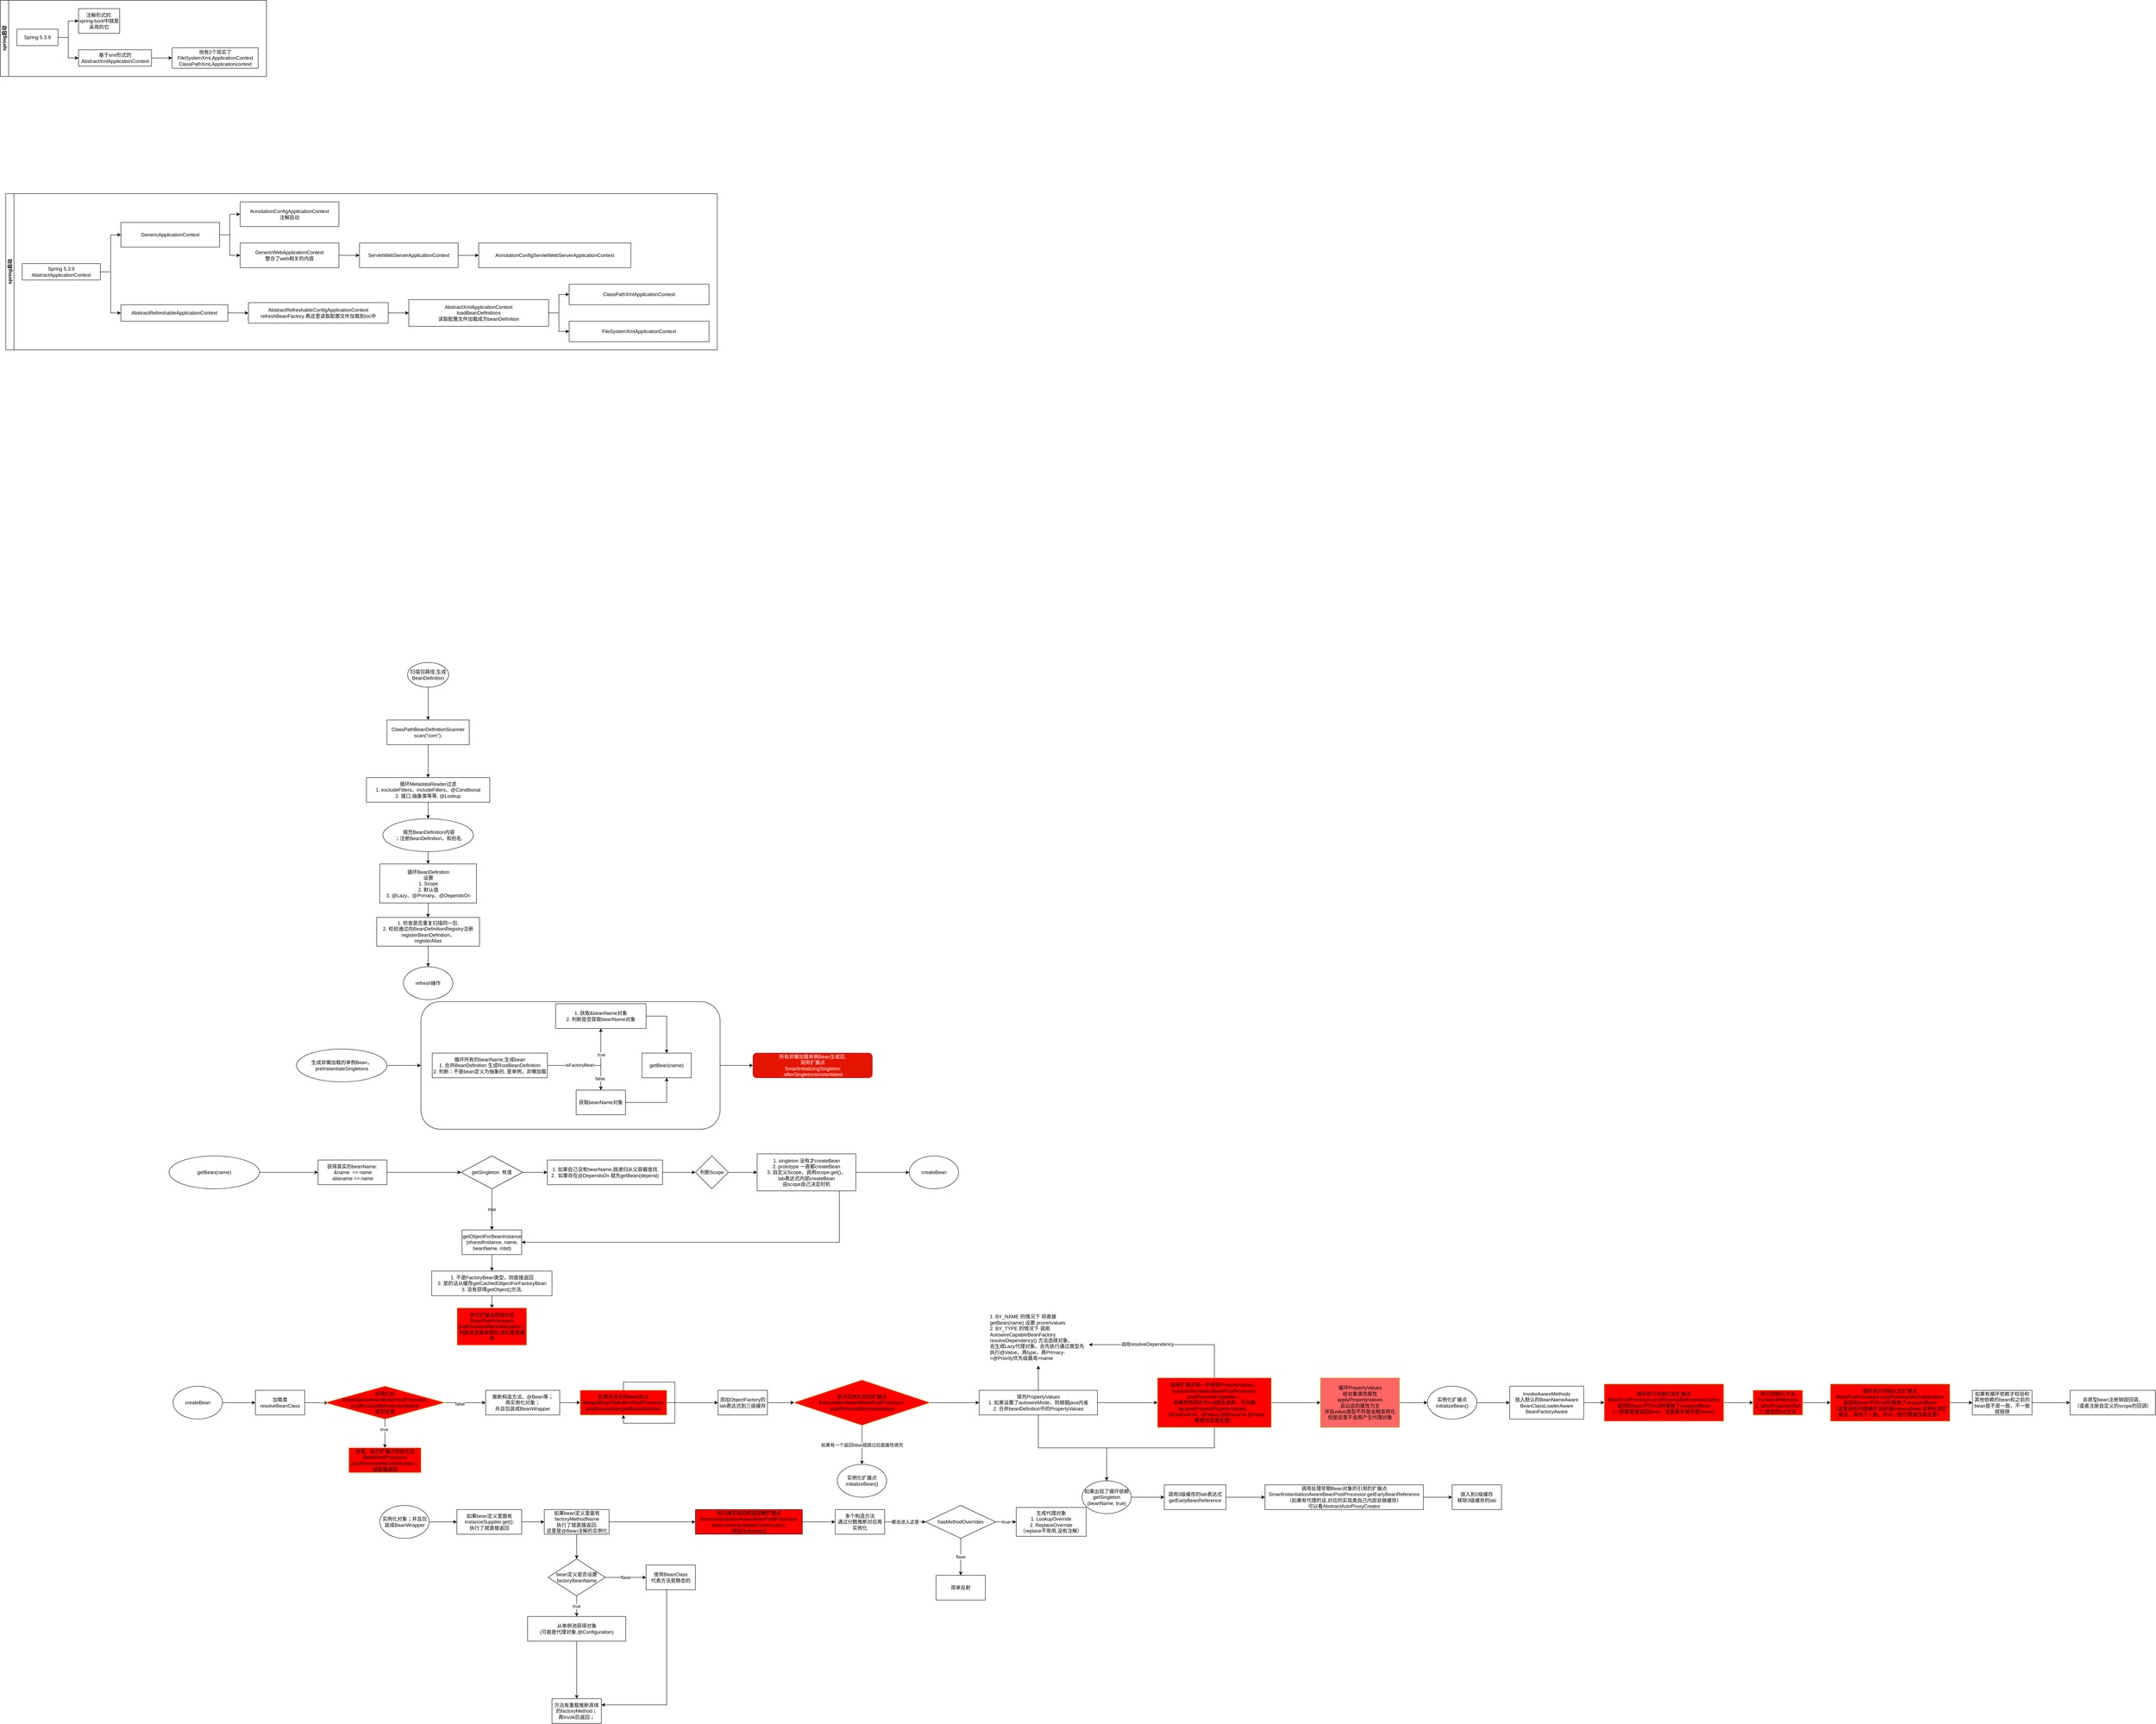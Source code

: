 <mxfile version="14.5.1" type="device"><diagram id="0xbjYvhdEyLdEFsGXciS" name="第 1 页"><mxGraphModel dx="2290" dy="3184" grid="1" gridSize="10" guides="1" tooltips="1" connect="1" arrows="1" fold="1" page="1" pageScale="1" pageWidth="827" pageHeight="1169" math="0" shadow="0"><root><mxCell id="0"/><mxCell id="1" parent="0"/><mxCell id="HdY1lx8Hzl7IB2uUcweO-9" style="edgeStyle=orthogonalEdgeStyle;rounded=0;orthogonalLoop=1;jettySize=auto;html=1;" parent="1" source="HdY1lx8Hzl7IB2uUcweO-2" target="HdY1lx8Hzl7IB2uUcweO-10" edge="1"><mxGeometry relative="1" as="geometry"><mxPoint x="1200" y="1010" as="targetPoint"/></mxGeometry></mxCell><mxCell id="HdY1lx8Hzl7IB2uUcweO-2" value="&lt;div&gt;&lt;br&gt;&lt;/div&gt;" style="rounded=1;whiteSpace=wrap;html=1;align=left;" parent="1" vertex="1"><mxGeometry x="362.5" y="855" width="727.5" height="310" as="geometry"/></mxCell><mxCell id="geaZlthIsFPK64NaStVr-3" value="" style="edgeStyle=orthogonalEdgeStyle;rounded=0;orthogonalLoop=1;jettySize=auto;html=1;" parent="1" source="geaZlthIsFPK64NaStVr-1" target="geaZlthIsFPK64NaStVr-2" edge="1"><mxGeometry relative="1" as="geometry"/></mxCell><mxCell id="geaZlthIsFPK64NaStVr-1" value="扫描包路径,生成BeanDefinition" style="ellipse;whiteSpace=wrap;html=1;" parent="1" vertex="1"><mxGeometry x="330" y="30" width="100" height="60" as="geometry"/></mxCell><mxCell id="geaZlthIsFPK64NaStVr-5" value="" style="edgeStyle=orthogonalEdgeStyle;rounded=0;orthogonalLoop=1;jettySize=auto;html=1;" parent="1" source="geaZlthIsFPK64NaStVr-2" target="geaZlthIsFPK64NaStVr-4" edge="1"><mxGeometry relative="1" as="geometry"/></mxCell><mxCell id="geaZlthIsFPK64NaStVr-2" value="ClassPathBeanDefinitionScanner&lt;br&gt;scan(&quot;com&quot;);&lt;br&gt;" style="whiteSpace=wrap;html=1;" parent="1" vertex="1"><mxGeometry x="280" y="170" width="200" height="60" as="geometry"/></mxCell><mxCell id="geaZlthIsFPK64NaStVr-9" value="" style="edgeStyle=orthogonalEdgeStyle;rounded=0;orthogonalLoop=1;jettySize=auto;html=1;" parent="1" source="geaZlthIsFPK64NaStVr-4" target="geaZlthIsFPK64NaStVr-8" edge="1"><mxGeometry relative="1" as="geometry"/></mxCell><mxCell id="geaZlthIsFPK64NaStVr-4" value="循环MetadataReader过滤&lt;br&gt;1. excludeFilters、includeFilters、@Conditional&lt;br&gt;2.&amp;nbsp;接口,抽象类等等, @Lookup" style="whiteSpace=wrap;html=1;" parent="1" vertex="1"><mxGeometry x="230" y="310" width="300" height="60" as="geometry"/></mxCell><mxCell id="geaZlthIsFPK64NaStVr-11" value="" style="edgeStyle=orthogonalEdgeStyle;rounded=0;orthogonalLoop=1;jettySize=auto;html=1;" parent="1" source="geaZlthIsFPK64NaStVr-8" target="geaZlthIsFPK64NaStVr-10" edge="1"><mxGeometry relative="1" as="geometry"/></mxCell><mxCell id="geaZlthIsFPK64NaStVr-8" value="&amp;nbsp;填充BeanDefinition内容&lt;br&gt;；注册BeanDefinition，和别名" style="ellipse;whiteSpace=wrap;html=1;" parent="1" vertex="1"><mxGeometry x="270" y="410" width="220" height="80" as="geometry"/></mxCell><mxCell id="geaZlthIsFPK64NaStVr-13" value="" style="edgeStyle=orthogonalEdgeStyle;rounded=0;orthogonalLoop=1;jettySize=auto;html=1;" parent="1" source="geaZlthIsFPK64NaStVr-10" target="geaZlthIsFPK64NaStVr-12" edge="1"><mxGeometry relative="1" as="geometry"/></mxCell><mxCell id="geaZlthIsFPK64NaStVr-10" value="循环BeanDefinition&lt;br&gt;设置&lt;br&gt;1. Scope&lt;br&gt;2. 默认值&lt;br&gt;3. @Lazy、@Primary、@DependsOn" style="whiteSpace=wrap;html=1;" parent="1" vertex="1"><mxGeometry x="262.5" y="520" width="235" height="95" as="geometry"/></mxCell><mxCell id="geaZlthIsFPK64NaStVr-17" value="" style="edgeStyle=orthogonalEdgeStyle;rounded=0;orthogonalLoop=1;jettySize=auto;html=1;" parent="1" source="geaZlthIsFPK64NaStVr-12" target="geaZlthIsFPK64NaStVr-16" edge="1"><mxGeometry relative="1" as="geometry"/></mxCell><mxCell id="geaZlthIsFPK64NaStVr-12" value="1. 检查是否重复扫描同一包.&lt;br&gt;2. 校验通过向BeanDefinitionRegistry注册&lt;br&gt;registerBeanDefinition、&lt;br&gt;registerAlias" style="whiteSpace=wrap;html=1;" parent="1" vertex="1"><mxGeometry x="255" y="650" width="250" height="70" as="geometry"/></mxCell><mxCell id="geaZlthIsFPK64NaStVr-16" value="refresh操作" style="ellipse;whiteSpace=wrap;html=1;" parent="1" vertex="1"><mxGeometry x="320" y="770" width="120" height="80" as="geometry"/></mxCell><mxCell id="HdY1lx8Hzl7IB2uUcweO-3" style="edgeStyle=orthogonalEdgeStyle;rounded=0;orthogonalLoop=1;jettySize=auto;html=1;" parent="1" source="geaZlthIsFPK64NaStVr-19" target="HdY1lx8Hzl7IB2uUcweO-2" edge="1"><mxGeometry relative="1" as="geometry"/></mxCell><mxCell id="geaZlthIsFPK64NaStVr-19" value="生成非懒加载的单例Bean，preInstantiateSingletons" style="ellipse;whiteSpace=wrap;html=1;" parent="1" vertex="1"><mxGeometry x="60" y="970" width="220" height="80" as="geometry"/></mxCell><mxCell id="geaZlthIsFPK64NaStVr-26" value="" style="edgeStyle=orthogonalEdgeStyle;rounded=0;orthogonalLoop=1;jettySize=auto;html=1;" parent="1" source="geaZlthIsFPK64NaStVr-22" target="geaZlthIsFPK64NaStVr-25" edge="1"><mxGeometry relative="1" as="geometry"/></mxCell><mxCell id="geaZlthIsFPK64NaStVr-30" value="true" style="edgeLabel;html=1;align=center;verticalAlign=middle;resizable=0;points=[];" parent="geaZlthIsFPK64NaStVr-26" vertex="1" connectable="0"><mxGeometry x="0.416" y="-1" relative="1" as="geometry"><mxPoint as="offset"/></mxGeometry></mxCell><mxCell id="geaZlthIsFPK64NaStVr-27" value="f" style="edgeStyle=orthogonalEdgeStyle;rounded=0;orthogonalLoop=1;jettySize=auto;html=1;" parent="1" source="geaZlthIsFPK64NaStVr-22" target="geaZlthIsFPK64NaStVr-28" edge="1"><mxGeometry relative="1" as="geometry"><mxPoint x="790" y="1070" as="targetPoint"/></mxGeometry></mxCell><mxCell id="geaZlthIsFPK64NaStVr-29" value="isFactoryBean" style="edgeLabel;html=1;align=center;verticalAlign=middle;resizable=0;points=[];" parent="geaZlthIsFPK64NaStVr-27" vertex="1" connectable="0"><mxGeometry x="-0.173" y="1" relative="1" as="geometry"><mxPoint as="offset"/></mxGeometry></mxCell><mxCell id="geaZlthIsFPK64NaStVr-33" value="false" style="edgeLabel;html=1;align=center;verticalAlign=middle;resizable=0;points=[];" parent="geaZlthIsFPK64NaStVr-27" vertex="1" connectable="0"><mxGeometry x="0.707" y="-2" relative="1" as="geometry"><mxPoint as="offset"/></mxGeometry></mxCell><mxCell id="geaZlthIsFPK64NaStVr-22" value="循环所有的beanName,生成bean&lt;br&gt;1.&amp;nbsp;合并BeanDefinition 生成RootBeanDefinition&lt;br&gt;2.&amp;nbsp;判断：不是bean定义为抽象的, 是单例，非懒加载" style="whiteSpace=wrap;html=1;" parent="1" vertex="1"><mxGeometry x="390" y="980" width="280" height="60" as="geometry"/></mxCell><mxCell id="geaZlthIsFPK64NaStVr-34" style="edgeStyle=orthogonalEdgeStyle;rounded=0;orthogonalLoop=1;jettySize=auto;html=1;" parent="1" source="geaZlthIsFPK64NaStVr-25" target="geaZlthIsFPK64NaStVr-37" edge="1"><mxGeometry relative="1" as="geometry"><mxPoint x="960" y="980" as="targetPoint"/><Array as="points"><mxPoint x="960" y="890"/></Array></mxGeometry></mxCell><mxCell id="geaZlthIsFPK64NaStVr-25" value="1. 获取&amp;amp;beanName对象&lt;br&gt;2. 判断是否获取beanName对象" style="whiteSpace=wrap;html=1;" parent="1" vertex="1"><mxGeometry x="690" y="860" width="220" height="60" as="geometry"/></mxCell><mxCell id="geaZlthIsFPK64NaStVr-36" style="edgeStyle=orthogonalEdgeStyle;rounded=0;orthogonalLoop=1;jettySize=auto;html=1;entryX=0.5;entryY=1;entryDx=0;entryDy=0;" parent="1" source="geaZlthIsFPK64NaStVr-28" target="geaZlthIsFPK64NaStVr-37" edge="1"><mxGeometry relative="1" as="geometry"><mxPoint x="960" y="1050" as="targetPoint"/></mxGeometry></mxCell><mxCell id="geaZlthIsFPK64NaStVr-28" value="获取beanName对象" style="whiteSpace=wrap;html=1;" parent="1" vertex="1"><mxGeometry x="740" y="1070" width="120" height="60" as="geometry"/></mxCell><mxCell id="geaZlthIsFPK64NaStVr-37" value="getBean(name)" style="whiteSpace=wrap;html=1;" parent="1" vertex="1"><mxGeometry x="900" y="980" width="120" height="60" as="geometry"/></mxCell><mxCell id="geaZlthIsFPK64NaStVr-68" value="" style="edgeStyle=orthogonalEdgeStyle;rounded=0;orthogonalLoop=1;jettySize=auto;html=1;" parent="1" source="geaZlthIsFPK64NaStVr-39" target="geaZlthIsFPK64NaStVr-67" edge="1"><mxGeometry relative="1" as="geometry"/></mxCell><mxCell id="geaZlthIsFPK64NaStVr-39" value="getBean(name)" style="ellipse;whiteSpace=wrap;html=1;" parent="1" vertex="1"><mxGeometry x="-250" y="1230" width="220" height="80" as="geometry"/></mxCell><mxCell id="geaZlthIsFPK64NaStVr-52" value="" style="edgeStyle=orthogonalEdgeStyle;rounded=0;orthogonalLoop=1;jettySize=auto;html=1;" parent="1" source="geaZlthIsFPK64NaStVr-42" target="geaZlthIsFPK64NaStVr-51" edge="1"><mxGeometry relative="1" as="geometry"/></mxCell><mxCell id="geaZlthIsFPK64NaStVr-42" value="1. 如果自己没有beanName,就递归从父容器查找&lt;br&gt;2.&amp;nbsp; 如果存在@DependsOn 就先getBean(depend)" style="whiteSpace=wrap;html=1;" parent="1" vertex="1"><mxGeometry x="670" y="1240" width="280" height="60" as="geometry"/></mxCell><mxCell id="geaZlthIsFPK64NaStVr-46" value="true" style="edgeStyle=orthogonalEdgeStyle;rounded=0;orthogonalLoop=1;jettySize=auto;html=1;" parent="1" source="geaZlthIsFPK64NaStVr-43" target="geaZlthIsFPK64NaStVr-45" edge="1"><mxGeometry relative="1" as="geometry"/></mxCell><mxCell id="geaZlthIsFPK64NaStVr-47" value="" style="edgeStyle=orthogonalEdgeStyle;rounded=0;orthogonalLoop=1;jettySize=auto;html=1;" parent="1" source="geaZlthIsFPK64NaStVr-43" target="geaZlthIsFPK64NaStVr-42" edge="1"><mxGeometry relative="1" as="geometry"/></mxCell><mxCell id="geaZlthIsFPK64NaStVr-48" value="" style="edgeStyle=orthogonalEdgeStyle;rounded=0;orthogonalLoop=1;jettySize=auto;html=1;" parent="1" source="geaZlthIsFPK64NaStVr-43" target="geaZlthIsFPK64NaStVr-45" edge="1"><mxGeometry relative="1" as="geometry"/></mxCell><mxCell id="geaZlthIsFPK64NaStVr-43" value="&lt;span&gt;getSingleton&amp;nbsp; 有值&lt;/span&gt;" style="rhombus;whiteSpace=wrap;html=1;" parent="1" vertex="1"><mxGeometry x="460" y="1230" width="150" height="80" as="geometry"/></mxCell><mxCell id="geaZlthIsFPK64NaStVr-66" value="" style="edgeStyle=orthogonalEdgeStyle;rounded=0;orthogonalLoop=1;jettySize=auto;html=1;" parent="1" source="geaZlthIsFPK64NaStVr-45" target="geaZlthIsFPK64NaStVr-65" edge="1"><mxGeometry relative="1" as="geometry"/></mxCell><mxCell id="geaZlthIsFPK64NaStVr-45" value="getObjectForBeanInstance&lt;br&gt;(sharedInstance, name, beanName, mbd)" style="whiteSpace=wrap;html=1;" parent="1" vertex="1"><mxGeometry x="462.5" y="1410" width="145" height="60" as="geometry"/></mxCell><mxCell id="geaZlthIsFPK64NaStVr-60" value="" style="edgeStyle=orthogonalEdgeStyle;rounded=0;orthogonalLoop=1;jettySize=auto;html=1;" parent="1" source="geaZlthIsFPK64NaStVr-51" target="geaZlthIsFPK64NaStVr-59" edge="1"><mxGeometry relative="1" as="geometry"/></mxCell><mxCell id="geaZlthIsFPK64NaStVr-51" value="判断Scope&lt;br&gt;" style="rhombus;whiteSpace=wrap;html=1;" parent="1" vertex="1"><mxGeometry x="1030" y="1230" width="80" height="80" as="geometry"/></mxCell><mxCell id="geaZlthIsFPK64NaStVr-64" style="edgeStyle=orthogonalEdgeStyle;rounded=0;orthogonalLoop=1;jettySize=auto;html=1;" parent="1" source="geaZlthIsFPK64NaStVr-59" target="geaZlthIsFPK64NaStVr-45" edge="1"><mxGeometry relative="1" as="geometry"><mxPoint x="1290" y="1510" as="targetPoint"/><Array as="points"><mxPoint x="1380" y="1440"/></Array></mxGeometry></mxCell><mxCell id="geaZlthIsFPK64NaStVr-74" value="" style="edgeStyle=orthogonalEdgeStyle;rounded=0;orthogonalLoop=1;jettySize=auto;html=1;" parent="1" source="geaZlthIsFPK64NaStVr-59" target="geaZlthIsFPK64NaStVr-73" edge="1"><mxGeometry relative="1" as="geometry"/></mxCell><mxCell id="geaZlthIsFPK64NaStVr-59" value="1.&amp;nbsp;singleton 没有才createBean&lt;br&gt;2.&amp;nbsp;prototype 一直都createBean&lt;br&gt;3. 自定义Scope，调用scope.get()，&lt;br&gt;lab表达式内部createBean&lt;br&gt;由scope自己决定时机" style="whiteSpace=wrap;html=1;" parent="1" vertex="1"><mxGeometry x="1180" y="1225" width="240" height="90" as="geometry"/></mxCell><mxCell id="geaZlthIsFPK64NaStVr-71" value="" style="edgeStyle=orthogonalEdgeStyle;rounded=0;orthogonalLoop=1;jettySize=auto;html=1;" parent="1" source="geaZlthIsFPK64NaStVr-65" target="geaZlthIsFPK64NaStVr-70" edge="1"><mxGeometry relative="1" as="geometry"/></mxCell><mxCell id="geaZlthIsFPK64NaStVr-65" value="1.&amp;nbsp;不是FactoryBean类型，则直接返回&lt;br&gt;2. 是的话从缓存getCachedObjectForFactoryBean&lt;br&gt;3. 没有获得getObject()方法." style="whiteSpace=wrap;html=1;" parent="1" vertex="1"><mxGeometry x="388.75" y="1510" width="292.5" height="60" as="geometry"/></mxCell><mxCell id="geaZlthIsFPK64NaStVr-69" style="edgeStyle=orthogonalEdgeStyle;rounded=0;orthogonalLoop=1;jettySize=auto;html=1;entryX=0;entryY=0.5;entryDx=0;entryDy=0;" parent="1" source="geaZlthIsFPK64NaStVr-67" target="geaZlthIsFPK64NaStVr-43" edge="1"><mxGeometry relative="1" as="geometry"/></mxCell><mxCell id="geaZlthIsFPK64NaStVr-67" value="&lt;font face=&quot;helvetica&quot;&gt;获得真实的beanName:&amp;nbsp;&lt;/font&gt;&lt;br&gt;&lt;font face=&quot;helvetica&quot;&gt;&amp;amp;name&amp;nbsp; =&amp;gt; name&lt;/font&gt;&lt;br&gt;&lt;font face=&quot;helvetica&quot;&gt;alianame =&amp;gt; name&lt;/font&gt;" style="whiteSpace=wrap;html=1;" parent="1" vertex="1"><mxGeometry x="112.5" y="1240" width="167.5" height="60" as="geometry"/></mxCell><mxCell id="geaZlthIsFPK64NaStVr-70" value="执行扩展点初始化后&lt;br&gt;BeanPostProcessor&lt;br&gt;postProcessAfterInitialization；&lt;br&gt;判断是否是单例的,进行是否缓存" style="whiteSpace=wrap;html=1;strokeColor=#d79b00;fillColor=#FF0000;" parent="1" vertex="1"><mxGeometry x="450.63" y="1600" width="168.75" height="90" as="geometry"/></mxCell><mxCell id="geaZlthIsFPK64NaStVr-73" value="createBean" style="ellipse;whiteSpace=wrap;html=1;" parent="1" vertex="1"><mxGeometry x="1550" y="1230" width="120" height="80" as="geometry"/></mxCell><mxCell id="geaZlthIsFPK64NaStVr-77" value="" style="edgeStyle=orthogonalEdgeStyle;rounded=0;orthogonalLoop=1;jettySize=auto;html=1;" parent="1" source="geaZlthIsFPK64NaStVr-75" target="geaZlthIsFPK64NaStVr-76" edge="1"><mxGeometry relative="1" as="geometry"/></mxCell><mxCell id="geaZlthIsFPK64NaStVr-75" value="createBean" style="ellipse;whiteSpace=wrap;html=1;" parent="1" vertex="1"><mxGeometry x="-240" y="1790" width="120" height="80" as="geometry"/></mxCell><mxCell id="mZginM07eTuJl6FQsQHG-3" value="" style="edgeStyle=orthogonalEdgeStyle;rounded=0;orthogonalLoop=1;jettySize=auto;html=1;entryX=0.023;entryY=0.506;entryDx=0;entryDy=0;entryPerimeter=0;" parent="1" source="geaZlthIsFPK64NaStVr-76" target="mZginM07eTuJl6FQsQHG-4" edge="1"><mxGeometry relative="1" as="geometry"><mxPoint x="160" y="1830" as="targetPoint"/></mxGeometry></mxCell><mxCell id="geaZlthIsFPK64NaStVr-76" value="加载类&lt;br&gt;resolveBeanClass" style="whiteSpace=wrap;html=1;" parent="1" vertex="1"><mxGeometry x="-40" y="1800" width="120" height="60" as="geometry"/></mxCell><mxCell id="mZginM07eTuJl6FQsQHG-6" value="" style="edgeStyle=orthogonalEdgeStyle;rounded=0;orthogonalLoop=1;jettySize=auto;html=1;" parent="1" source="mZginM07eTuJl6FQsQHG-4" target="mZginM07eTuJl6FQsQHG-5" edge="1"><mxGeometry relative="1" as="geometry"/></mxCell><mxCell id="mZginM07eTuJl6FQsQHG-7" value="true" style="edgeLabel;html=1;align=center;verticalAlign=middle;resizable=0;points=[];" parent="mZginM07eTuJl6FQsQHG-6" vertex="1" connectable="0"><mxGeometry x="-0.3" y="-2" relative="1" as="geometry"><mxPoint as="offset"/></mxGeometry></mxCell><mxCell id="mZginM07eTuJl6FQsQHG-9" value="" style="edgeStyle=orthogonalEdgeStyle;rounded=0;orthogonalLoop=1;jettySize=auto;html=1;" parent="1" source="mZginM07eTuJl6FQsQHG-4" target="mZginM07eTuJl6FQsQHG-8" edge="1"><mxGeometry relative="1" as="geometry"/></mxCell><mxCell id="mZginM07eTuJl6FQsQHG-10" value="false" style="edgeLabel;html=1;align=center;verticalAlign=middle;resizable=0;points=[];" parent="mZginM07eTuJl6FQsQHG-9" vertex="1" connectable="0"><mxGeometry x="-0.269" y="-3" relative="1" as="geometry"><mxPoint as="offset"/></mxGeometry></mxCell><mxCell id="mZginM07eTuJl6FQsQHG-4" value="&lt;span&gt;实例化前&lt;/span&gt;&lt;br&gt;&lt;span&gt;InstantiationAwareBeanPostProcessor.&lt;/span&gt;&lt;br&gt;&lt;span&gt;postProcessBeforeInstantiation&lt;br&gt;是否有值&lt;br&gt;&lt;/span&gt;" style="rhombus;whiteSpace=wrap;html=1;strokeColor=#d79b00;fillColor=#FF0000;" parent="1" vertex="1"><mxGeometry x="130" y="1790" width="290" height="80" as="geometry"/></mxCell><mxCell id="mZginM07eTuJl6FQsQHG-5" value="有值，&lt;span&gt;执行扩展点初始化后BeanPostProcessor&lt;/span&gt;&lt;div&gt;postProcessAfterInitialization；就直接返回&lt;/div&gt;" style="whiteSpace=wrap;html=1;strokeColor=#d79b00;fillColor=#FF0000;" parent="1" vertex="1"><mxGeometry x="187.5" y="1940" width="175" height="60" as="geometry"/></mxCell><mxCell id="mZginM07eTuJl6FQsQHG-12" value="" style="edgeStyle=orthogonalEdgeStyle;rounded=0;orthogonalLoop=1;jettySize=auto;html=1;" parent="1" source="mZginM07eTuJl6FQsQHG-8" target="mZginM07eTuJl6FQsQHG-11" edge="1"><mxGeometry relative="1" as="geometry"/></mxCell><mxCell id="mZginM07eTuJl6FQsQHG-8" value="推断构造方法、@Bean等；&lt;br&gt;再实例化对象；&lt;br&gt;并且包装成BeanWrapper" style="whiteSpace=wrap;html=1;" parent="1" vertex="1"><mxGeometry x="520" y="1800" width="180" height="60" as="geometry"/></mxCell><mxCell id="mZginM07eTuJl6FQsQHG-15" value="" style="edgeStyle=orthogonalEdgeStyle;rounded=0;orthogonalLoop=1;jettySize=auto;html=1;" parent="1" source="mZginM07eTuJl6FQsQHG-11" target="mZginM07eTuJl6FQsQHG-14" edge="1"><mxGeometry relative="1" as="geometry"/></mxCell><mxCell id="mZginM07eTuJl6FQsQHG-11" value="处理合并后的bean定义MergedBeanDefinitionPostProcessor.&lt;br&gt;postProcessMergedBeanDefinition" style="whiteSpace=wrap;html=1;strokeColor=#d79b00;fillColor=#FF0000;" parent="1" vertex="1"><mxGeometry x="750" y="1800" width="210" height="60" as="geometry"/></mxCell><mxCell id="mZginM07eTuJl6FQsQHG-37" value="" style="edgeStyle=orthogonalEdgeStyle;rounded=0;orthogonalLoop=1;jettySize=auto;html=1;" parent="1" source="mZginM07eTuJl6FQsQHG-14" target="mZginM07eTuJl6FQsQHG-36" edge="1"><mxGeometry relative="1" as="geometry"/></mxCell><mxCell id="mZginM07eTuJl6FQsQHG-14" value="添加ObjectFactory的lab表达式到三级缓存" style="whiteSpace=wrap;html=1;" parent="1" vertex="1"><mxGeometry x="1085" y="1800" width="120" height="60" as="geometry"/></mxCell><mxCell id="mZginM07eTuJl6FQsQHG-21" value="" style="edgeStyle=orthogonalEdgeStyle;rounded=0;orthogonalLoop=1;jettySize=auto;html=1;" parent="1" source="mZginM07eTuJl6FQsQHG-18" target="mZginM07eTuJl6FQsQHG-20" edge="1"><mxGeometry relative="1" as="geometry"/></mxCell><mxCell id="mZginM07eTuJl6FQsQHG-43" value="" style="edgeStyle=orthogonalEdgeStyle;rounded=0;orthogonalLoop=1;jettySize=auto;html=1;" parent="1" source="mZginM07eTuJl6FQsQHG-18" target="mZginM07eTuJl6FQsQHG-42" edge="1"><mxGeometry relative="1" as="geometry"/></mxCell><mxCell id="HdY1lx8Hzl7IB2uUcweO-24" value="" style="edgeStyle=orthogonalEdgeStyle;rounded=0;orthogonalLoop=1;jettySize=auto;html=1;" parent="1" source="mZginM07eTuJl6FQsQHG-18" target="HdY1lx8Hzl7IB2uUcweO-25" edge="1"><mxGeometry relative="1" as="geometry"><mxPoint x="1863.8" y="1720" as="targetPoint"/></mxGeometry></mxCell><mxCell id="mZginM07eTuJl6FQsQHG-18" value="填充PropertyValues &lt;br&gt;1. 如果设置了autowireMode，则根据java内省&lt;br&gt;2. 合并beanDefinition中的PropertyValues" style="whiteSpace=wrap;html=1;" parent="1" vertex="1"><mxGeometry x="1720" y="1800" width="287.5" height="60" as="geometry"/></mxCell><mxCell id="mZginM07eTuJl6FQsQHG-23" value="" style="edgeStyle=orthogonalEdgeStyle;rounded=0;orthogonalLoop=1;jettySize=auto;html=1;" parent="1" source="mZginM07eTuJl6FQsQHG-20" target="mZginM07eTuJl6FQsQHG-22" edge="1"><mxGeometry relative="1" as="geometry"/></mxCell><mxCell id="mZginM07eTuJl6FQsQHG-44" style="edgeStyle=orthogonalEdgeStyle;rounded=0;orthogonalLoop=1;jettySize=auto;html=1;" parent="1" source="mZginM07eTuJl6FQsQHG-20" target="mZginM07eTuJl6FQsQHG-42" edge="1"><mxGeometry relative="1" as="geometry"><Array as="points"><mxPoint x="2292" y="1940"/><mxPoint x="2030" y="1940"/></Array></mxGeometry></mxCell><mxCell id="HdY1lx8Hzl7IB2uUcweO-26" style="edgeStyle=orthogonalEdgeStyle;rounded=0;orthogonalLoop=1;jettySize=auto;html=1;entryX=1;entryY=0.608;entryDx=0;entryDy=0;entryPerimeter=0;" parent="1" source="mZginM07eTuJl6FQsQHG-20" target="HdY1lx8Hzl7IB2uUcweO-25" edge="1"><mxGeometry relative="1" as="geometry"><Array as="points"><mxPoint x="2292" y="1689"/></Array></mxGeometry></mxCell><mxCell id="HdY1lx8Hzl7IB2uUcweO-27" value="调用&lt;span style=&quot;font-size: 12px ; text-align: left&quot;&gt;resolveDependency&lt;/span&gt;" style="edgeLabel;html=1;align=center;verticalAlign=middle;resizable=0;points=[];" parent="HdY1lx8Hzl7IB2uUcweO-26" vertex="1" connectable="0"><mxGeometry x="0.263" y="-1" relative="1" as="geometry"><mxPoint as="offset"/></mxGeometry></mxCell><mxCell id="mZginM07eTuJl6FQsQHG-20" value="调用扩展点进一步修饰PropertyValues，&lt;br&gt;InstantiationAwareBeanPostProcessor.&lt;br&gt;postProcessProperties；&lt;br&gt;如果修饰完的为null就会调用，可忽略&lt;br&gt;bp.postProcessPropertyValues。&lt;br&gt;（@Autowired，@Value,@Resource @Inject&lt;br&gt;都是在这里处理）" style="whiteSpace=wrap;html=1;strokeColor=#d79b00;fillColor=#FF0000;" parent="1" vertex="1"><mxGeometry x="2153.75" y="1770" width="276.25" height="120" as="geometry"/></mxCell><mxCell id="mZginM07eTuJl6FQsQHG-25" value="" style="edgeStyle=orthogonalEdgeStyle;rounded=0;orthogonalLoop=1;jettySize=auto;html=1;" parent="1" source="mZginM07eTuJl6FQsQHG-22" target="mZginM07eTuJl6FQsQHG-26" edge="1"><mxGeometry relative="1" as="geometry"><mxPoint x="2827.82" y="1830" as="targetPoint"/></mxGeometry></mxCell><mxCell id="mZginM07eTuJl6FQsQHG-22" value="循环PropertyValues&lt;br&gt;给对象填充属性&lt;br&gt;applyPropertyValues&lt;br&gt;且以这的属性为主&lt;br&gt;并且value类型不符是会触发转化&lt;br&gt;但是这里不会再产生代理对象" style="whiteSpace=wrap;html=1;strokeColor=#d79b00;fillColor=#FF6666;" parent="1" vertex="1"><mxGeometry x="2550" y="1770" width="191.88" height="120" as="geometry"/></mxCell><mxCell id="mZginM07eTuJl6FQsQHG-28" value="" style="edgeStyle=orthogonalEdgeStyle;rounded=0;orthogonalLoop=1;jettySize=auto;html=1;" parent="1" source="mZginM07eTuJl6FQsQHG-26" target="mZginM07eTuJl6FQsQHG-27" edge="1"><mxGeometry relative="1" as="geometry"/></mxCell><mxCell id="mZginM07eTuJl6FQsQHG-26" value="实例化扩展点&lt;br&gt;initializeBean()" style="ellipse;whiteSpace=wrap;html=1;" parent="1" vertex="1"><mxGeometry x="2810" y="1790" width="120" height="80" as="geometry"/></mxCell><mxCell id="mZginM07eTuJl6FQsQHG-30" value="" style="edgeStyle=orthogonalEdgeStyle;rounded=0;orthogonalLoop=1;jettySize=auto;html=1;" parent="1" source="mZginM07eTuJl6FQsQHG-27" target="mZginM07eTuJl6FQsQHG-29" edge="1"><mxGeometry relative="1" as="geometry"/></mxCell><mxCell id="mZginM07eTuJl6FQsQHG-27" value="invokeAwareMethods&lt;br&gt;放入默认的BeanNameAware&lt;br&gt;BeanClassLoaderAware&lt;br&gt;BeanFactoryAware" style="whiteSpace=wrap;html=1;" parent="1" vertex="1"><mxGeometry x="3010" y="1790" width="180" height="80" as="geometry"/></mxCell><mxCell id="mZginM07eTuJl6FQsQHG-32" value="" style="edgeStyle=orthogonalEdgeStyle;rounded=0;orthogonalLoop=1;jettySize=auto;html=1;" parent="1" source="mZginM07eTuJl6FQsQHG-29" target="mZginM07eTuJl6FQsQHG-31" edge="1"><mxGeometry relative="1" as="geometry"/></mxCell><mxCell id="mZginM07eTuJl6FQsQHG-29" value="循环执行初始化前扩展点&lt;br&gt;BeanPostProcessor.postProcessBeforeInitialization&lt;br&gt;返回的bean不为null则替换了wrappedBean&lt;br&gt;（一般都直接返回bean，这里最多操作是Aware）" style="whiteSpace=wrap;html=1;strokeColor=#d79b00;fillColor=#FF0000;" parent="1" vertex="1"><mxGeometry x="3240" y="1785" width="290" height="90" as="geometry"/></mxCell><mxCell id="mZginM07eTuJl6FQsQHG-34" value="" style="edgeStyle=orthogonalEdgeStyle;rounded=0;orthogonalLoop=1;jettySize=auto;html=1;entryX=0;entryY=0.5;entryDx=0;entryDy=0;" parent="1" source="mZginM07eTuJl6FQsQHG-31" target="mZginM07eTuJl6FQsQHG-35" edge="1"><mxGeometry relative="1" as="geometry"><mxPoint x="3802" y="1830" as="targetPoint"/></mxGeometry></mxCell><mxCell id="mZginM07eTuJl6FQsQHG-31" value="执行初始化方法&lt;br&gt;invokeInitMethods&lt;br&gt;1.&amp;nbsp;afterPropertiesSet&lt;br&gt;2. 指定的init方法" style="whiteSpace=wrap;html=1;strokeColor=#d79b00;fillColor=#FF0000;" parent="1" vertex="1"><mxGeometry x="3602" y="1800" width="120" height="60" as="geometry"/></mxCell><mxCell id="mZginM07eTuJl6FQsQHG-56" value="" style="edgeStyle=orthogonalEdgeStyle;rounded=0;orthogonalLoop=1;jettySize=auto;html=1;" parent="1" source="mZginM07eTuJl6FQsQHG-35" target="mZginM07eTuJl6FQsQHG-55" edge="1"><mxGeometry relative="1" as="geometry"/></mxCell><mxCell id="mZginM07eTuJl6FQsQHG-35" value="循环执行初始化后扩展点&lt;br&gt;BeanPostProcessor.postProcessAfterInitialization&lt;br&gt;返回的bean不为null则替换了wrappedBean&lt;br&gt;（这里会有代理操作,和前面FactoryBean,实例化前扩展点，保持了一致，所以一般代理操作再这里）" style="whiteSpace=wrap;html=1;strokeColor=#d79b00;fillColor=#FF0000;" parent="1" vertex="1"><mxGeometry x="3790" y="1785" width="290" height="90" as="geometry"/></mxCell><mxCell id="mZginM07eTuJl6FQsQHG-39" value="如果有一个返回false就跳过后面属性填充" style="edgeStyle=orthogonalEdgeStyle;rounded=0;orthogonalLoop=1;jettySize=auto;html=1;" parent="1" source="mZginM07eTuJl6FQsQHG-36" target="mZginM07eTuJl6FQsQHG-41" edge="1"><mxGeometry relative="1" as="geometry"><mxPoint x="1435" y="1950" as="targetPoint"/></mxGeometry></mxCell><mxCell id="mZginM07eTuJl6FQsQHG-40" style="edgeStyle=orthogonalEdgeStyle;rounded=0;orthogonalLoop=1;jettySize=auto;html=1;entryX=0;entryY=0.5;entryDx=0;entryDy=0;" parent="1" source="mZginM07eTuJl6FQsQHG-36" target="mZginM07eTuJl6FQsQHG-18" edge="1"><mxGeometry relative="1" as="geometry"/></mxCell><mxCell id="mZginM07eTuJl6FQsQHG-36" value="&lt;span&gt;执行实例化后的扩展点&lt;/span&gt;&lt;br&gt;&lt;span&gt;InstantiationAwareBeanPostProcessor.&lt;/span&gt;&lt;br&gt;&lt;span&gt;postProcessAfterInstantiation&lt;/span&gt;" style="rhombus;whiteSpace=wrap;html=1;strokeColor=#d79b00;fillColor=#FF0000;" parent="1" vertex="1"><mxGeometry x="1270" y="1775" width="330" height="110" as="geometry"/></mxCell><mxCell id="mZginM07eTuJl6FQsQHG-41" value="实例化扩展点&lt;br&gt;initializeBean()" style="ellipse;whiteSpace=wrap;html=1;" parent="1" vertex="1"><mxGeometry x="1375" y="1980" width="120" height="80" as="geometry"/></mxCell><mxCell id="mZginM07eTuJl6FQsQHG-46" value="" style="edgeStyle=orthogonalEdgeStyle;rounded=0;orthogonalLoop=1;jettySize=auto;html=1;" parent="1" source="mZginM07eTuJl6FQsQHG-42" target="mZginM07eTuJl6FQsQHG-45" edge="1"><mxGeometry relative="1" as="geometry"/></mxCell><mxCell id="mZginM07eTuJl6FQsQHG-42" value="如果出现了循环依赖&lt;br&gt;getSingleton&lt;br&gt;(beanName, true)" style="ellipse;whiteSpace=wrap;html=1;" parent="1" vertex="1"><mxGeometry x="1970" y="2020" width="120" height="80" as="geometry"/></mxCell><mxCell id="mZginM07eTuJl6FQsQHG-48" value="" style="edgeStyle=orthogonalEdgeStyle;rounded=0;orthogonalLoop=1;jettySize=auto;html=1;" parent="1" source="mZginM07eTuJl6FQsQHG-45" target="mZginM07eTuJl6FQsQHG-47" edge="1"><mxGeometry relative="1" as="geometry"/></mxCell><mxCell id="mZginM07eTuJl6FQsQHG-45" value="调用3级缓存的lab表达式&lt;br&gt;getEarlyBeanReference" style="whiteSpace=wrap;html=1;" parent="1" vertex="1"><mxGeometry x="2170" y="2030" width="150" height="60" as="geometry"/></mxCell><mxCell id="mZginM07eTuJl6FQsQHG-52" value="" style="edgeStyle=orthogonalEdgeStyle;rounded=0;orthogonalLoop=1;jettySize=auto;html=1;" parent="1" source="mZginM07eTuJl6FQsQHG-47" target="mZginM07eTuJl6FQsQHG-51" edge="1"><mxGeometry relative="1" as="geometry"/></mxCell><mxCell id="mZginM07eTuJl6FQsQHG-47" value="调用处理早期Bean对象的引用的扩展点&lt;br&gt;SmartInstantiationAwareBeanPostProcessor.getEarlyBeanReference&lt;br&gt;（如果有代理的话,对应的实现类自己内部会做缓存）&lt;br&gt;可以看AbstractAutoProxyCreator" style="whiteSpace=wrap;html=1;" parent="1" vertex="1"><mxGeometry x="2415" y="2030" width="385" height="60" as="geometry"/></mxCell><mxCell id="mZginM07eTuJl6FQsQHG-51" value="放入到2级缓存&lt;br&gt;移除3级缓存的lab" style="whiteSpace=wrap;html=1;" parent="1" vertex="1"><mxGeometry x="2870" y="2030" width="120" height="60" as="geometry"/></mxCell><mxCell id="mZginM07eTuJl6FQsQHG-58" value="" style="edgeStyle=orthogonalEdgeStyle;rounded=0;orthogonalLoop=1;jettySize=auto;html=1;" parent="1" source="mZginM07eTuJl6FQsQHG-55" target="mZginM07eTuJl6FQsQHG-57" edge="1"><mxGeometry relative="1" as="geometry"/></mxCell><mxCell id="mZginM07eTuJl6FQsQHG-55" value="如果有循环依赖才校验和其他依赖的bean和之前的bean是不是一致，不一致就报错" style="whiteSpace=wrap;html=1;" parent="1" vertex="1"><mxGeometry x="4135" y="1800" width="145" height="60" as="geometry"/></mxCell><mxCell id="mZginM07eTuJl6FQsQHG-57" value="非原型bean注册销毁回调、&lt;br&gt;（或者注册自定义的scope的回调）" style="whiteSpace=wrap;html=1;" parent="1" vertex="1"><mxGeometry x="4372.5" y="1800" width="207.5" height="60" as="geometry"/></mxCell><mxCell id="NR9m2wJaHHq3XofMgUk9-3" value="" style="edgeStyle=orthogonalEdgeStyle;rounded=0;orthogonalLoop=1;jettySize=auto;html=1;" parent="1" source="NR9m2wJaHHq3XofMgUk9-1" target="NR9m2wJaHHq3XofMgUk9-2" edge="1"><mxGeometry relative="1" as="geometry"/></mxCell><mxCell id="NR9m2wJaHHq3XofMgUk9-1" value="&lt;span&gt;实例化对象；并且包装成BeanWrapper&lt;/span&gt;" style="ellipse;whiteSpace=wrap;html=1;" parent="1" vertex="1"><mxGeometry x="262.5" y="2080" width="120" height="80" as="geometry"/></mxCell><mxCell id="NR9m2wJaHHq3XofMgUk9-5" value="" style="edgeStyle=orthogonalEdgeStyle;rounded=0;orthogonalLoop=1;jettySize=auto;html=1;" parent="1" source="NR9m2wJaHHq3XofMgUk9-2" target="NR9m2wJaHHq3XofMgUk9-4" edge="1"><mxGeometry relative="1" as="geometry"/></mxCell><mxCell id="NR9m2wJaHHq3XofMgUk9-2" value="如果bean定义里面有&lt;br&gt;instanceSupplier.get();&lt;br&gt;执行了就直接返回" style="whiteSpace=wrap;html=1;" parent="1" vertex="1"><mxGeometry x="450" y="2090" width="157.5" height="60" as="geometry"/></mxCell><mxCell id="h85ShMj10jEZVgbz0eR3-4" value="" style="edgeStyle=orthogonalEdgeStyle;rounded=0;orthogonalLoop=1;jettySize=auto;html=1;" parent="1" source="NR9m2wJaHHq3XofMgUk9-4" target="h85ShMj10jEZVgbz0eR3-3" edge="1"><mxGeometry relative="1" as="geometry"/></mxCell><mxCell id="h85ShMj10jEZVgbz0eR3-18" value="" style="edgeStyle=orthogonalEdgeStyle;rounded=0;orthogonalLoop=1;jettySize=auto;html=1;" parent="1" source="NR9m2wJaHHq3XofMgUk9-4" target="h85ShMj10jEZVgbz0eR3-17" edge="1"><mxGeometry relative="1" as="geometry"/></mxCell><mxCell id="NR9m2wJaHHq3XofMgUk9-4" value="如果bean定义里面有&lt;br&gt;factoryMethodName&lt;br&gt;执行了就直接返回:&lt;br&gt;这里是@Bean注解的实例化" style="whiteSpace=wrap;html=1;" parent="1" vertex="1"><mxGeometry x="662.5" y="2090" width="157.5" height="60" as="geometry"/></mxCell><mxCell id="h85ShMj10jEZVgbz0eR3-1" style="edgeStyle=orthogonalEdgeStyle;rounded=0;orthogonalLoop=1;jettySize=auto;html=1;exitX=0.5;exitY=0;exitDx=0;exitDy=0;" parent="1" source="mZginM07eTuJl6FQsQHG-11" target="mZginM07eTuJl6FQsQHG-11" edge="1"><mxGeometry relative="1" as="geometry"/></mxCell><mxCell id="h85ShMj10jEZVgbz0eR3-6" value="true" style="edgeStyle=orthogonalEdgeStyle;rounded=0;orthogonalLoop=1;jettySize=auto;html=1;" parent="1" source="h85ShMj10jEZVgbz0eR3-3" target="h85ShMj10jEZVgbz0eR3-5" edge="1"><mxGeometry relative="1" as="geometry"/></mxCell><mxCell id="h85ShMj10jEZVgbz0eR3-8" value="flase" style="edgeStyle=orthogonalEdgeStyle;rounded=0;orthogonalLoop=1;jettySize=auto;html=1;" parent="1" source="h85ShMj10jEZVgbz0eR3-3" target="h85ShMj10jEZVgbz0eR3-7" edge="1"><mxGeometry relative="1" as="geometry"/></mxCell><mxCell id="h85ShMj10jEZVgbz0eR3-3" value="bean定义是否设置factoryBeanName&lt;br&gt;" style="rhombus;whiteSpace=wrap;html=1;" parent="1" vertex="1"><mxGeometry x="671.88" y="2210" width="138.75" height="90" as="geometry"/></mxCell><mxCell id="h85ShMj10jEZVgbz0eR3-12" value="" style="edgeStyle=orthogonalEdgeStyle;rounded=0;orthogonalLoop=1;jettySize=auto;html=1;" parent="1" source="h85ShMj10jEZVgbz0eR3-5" target="h85ShMj10jEZVgbz0eR3-11" edge="1"><mxGeometry relative="1" as="geometry"/></mxCell><mxCell id="h85ShMj10jEZVgbz0eR3-5" value="&lt;span&gt;从单例池获得&lt;/span&gt;对象&lt;span&gt;&lt;br&gt;(可能是代理对象,@Configuration)&lt;/span&gt;" style="whiteSpace=wrap;html=1;" parent="1" vertex="1"><mxGeometry x="621.88" y="2350" width="238.75" height="60" as="geometry"/></mxCell><mxCell id="h85ShMj10jEZVgbz0eR3-9" style="edgeStyle=orthogonalEdgeStyle;rounded=0;orthogonalLoop=1;jettySize=auto;html=1;entryX=1;entryY=0.25;entryDx=0;entryDy=0;" parent="1" source="h85ShMj10jEZVgbz0eR3-7" target="h85ShMj10jEZVgbz0eR3-11" edge="1"><mxGeometry relative="1" as="geometry"><mxPoint x="969.995" y="2500" as="targetPoint"/><Array as="points"><mxPoint x="960" y="2565"/></Array></mxGeometry></mxCell><mxCell id="h85ShMj10jEZVgbz0eR3-7" value="使用BeanClass&lt;br&gt;代表方法是静态的" style="whiteSpace=wrap;html=1;" parent="1" vertex="1"><mxGeometry x="909.995" y="2225" width="120" height="60" as="geometry"/></mxCell><mxCell id="h85ShMj10jEZVgbz0eR3-11" value="方法有重载推断具体的factoryMethod；&lt;br&gt;再invok后返回；" style="whiteSpace=wrap;html=1;" parent="1" vertex="1"><mxGeometry x="681.255" y="2550" width="120" height="60" as="geometry"/></mxCell><mxCell id="h85ShMj10jEZVgbz0eR3-20" value="" style="edgeStyle=orthogonalEdgeStyle;rounded=0;orthogonalLoop=1;jettySize=auto;html=1;" parent="1" source="h85ShMj10jEZVgbz0eR3-17" target="h85ShMj10jEZVgbz0eR3-19" edge="1"><mxGeometry relative="1" as="geometry"/></mxCell><mxCell id="h85ShMj10jEZVgbz0eR3-17" value="执行确定候选构造函数扩展点&lt;br&gt;SmartInstantiationAwareBeanPostProcessor.&lt;br&gt;determineCandidateConstructors;&lt;br&gt;（如@Autowired）" style="whiteSpace=wrap;html=1;fillColor=#FF0000;" parent="1" vertex="1"><mxGeometry x="1030" y="2090" width="260" height="60" as="geometry"/></mxCell><mxCell id="HdY1lx8Hzl7IB2uUcweO-17" value="都会进入这里" style="edgeStyle=orthogonalEdgeStyle;rounded=0;orthogonalLoop=1;jettySize=auto;html=1;" parent="1" source="h85ShMj10jEZVgbz0eR3-19" target="HdY1lx8Hzl7IB2uUcweO-16" edge="1"><mxGeometry relative="1" as="geometry"/></mxCell><mxCell id="h85ShMj10jEZVgbz0eR3-19" value="多个构造方法&lt;br&gt;通过分数推断对应再&lt;br&gt;实例化" style="whiteSpace=wrap;html=1;" parent="1" vertex="1"><mxGeometry x="1370" y="2090" width="120" height="60" as="geometry"/></mxCell><mxCell id="HdY1lx8Hzl7IB2uUcweO-10" value="所有非懒加载单例Bean生成后,&lt;br&gt;调用扩展点&lt;br&gt;SmartInitializingSingleton&lt;br&gt;.afterSingletonsInstantiated" style="rounded=1;whiteSpace=wrap;html=1;fillColor=#e51400;strokeColor=#B20000;fontColor=#ffffff;" parent="1" vertex="1"><mxGeometry x="1170" y="980" width="290" height="60" as="geometry"/></mxCell><mxCell id="HdY1lx8Hzl7IB2uUcweO-19" value="flase" style="edgeStyle=orthogonalEdgeStyle;rounded=0;orthogonalLoop=1;jettySize=auto;html=1;" parent="1" source="HdY1lx8Hzl7IB2uUcweO-16" target="HdY1lx8Hzl7IB2uUcweO-18" edge="1"><mxGeometry relative="1" as="geometry"/></mxCell><mxCell id="HdY1lx8Hzl7IB2uUcweO-21" value="true" style="edgeStyle=orthogonalEdgeStyle;rounded=0;orthogonalLoop=1;jettySize=auto;html=1;" parent="1" source="HdY1lx8Hzl7IB2uUcweO-16" target="HdY1lx8Hzl7IB2uUcweO-20" edge="1"><mxGeometry relative="1" as="geometry"/></mxCell><mxCell id="HdY1lx8Hzl7IB2uUcweO-16" value="&lt;span&gt;hasMethodOverrides&lt;/span&gt;" style="rhombus;whiteSpace=wrap;html=1;" parent="1" vertex="1"><mxGeometry x="1590" y="2080" width="170" height="80" as="geometry"/></mxCell><mxCell id="HdY1lx8Hzl7IB2uUcweO-18" value="&lt;span&gt;简单反射&lt;/span&gt;" style="whiteSpace=wrap;html=1;" parent="1" vertex="1"><mxGeometry x="1615" y="2250" width="120" height="60" as="geometry"/></mxCell><mxCell id="HdY1lx8Hzl7IB2uUcweO-20" value="生成代理对象&lt;br&gt;1. LookupOverride&lt;br&gt;2.&amp;nbsp;ReplaceOverride&lt;br&gt;（replace不常用,没有注解）" style="whiteSpace=wrap;html=1;" parent="1" vertex="1"><mxGeometry x="1810" y="2085" width="170" height="70" as="geometry"/></mxCell><mxCell id="HdY1lx8Hzl7IB2uUcweO-25" value="&lt;br&gt;1. BY_NAME 的情况下 将直接getBean(name) 设置 prorertvalues&lt;br&gt;2.&amp;nbsp;BY_TYPE 的情况下 调用AutowireCapableBeanFactory.&lt;br&gt;resolveDependency() 方法选择对象。&lt;br&gt;会生成Lazy代理对象，会先执行通过类型先执行@Value，再type，再Primary-&amp;gt;@Priority优先级最高&amp;gt;name" style="text;html=1;strokeColor=none;fillColor=none;spacing=5;spacingTop=-20;whiteSpace=wrap;overflow=hidden;rounded=0;" parent="1" vertex="1"><mxGeometry x="1740.94" y="1610" width="245.62" height="130" as="geometry"/></mxCell><mxCell id="0K3yk1HWguBckN6ga-py-1" value="spring启动" style="swimlane;html=1;startSize=20;horizontal=0;childLayout=treeLayout;horizontalTree=1;resizable=0;containerType=tree;" parent="1" vertex="1"><mxGeometry x="-660" y="-1580" width="647" height="185" as="geometry"/></mxCell><mxCell id="0K3yk1HWguBckN6ga-py-2" value="Spring 5.3.9" style="whiteSpace=wrap;html=1;" parent="0K3yk1HWguBckN6ga-py-1" vertex="1"><mxGeometry x="40" y="70" width="100" height="40" as="geometry"/></mxCell><mxCell id="0K3yk1HWguBckN6ga-py-3" value="注解形式的.&lt;br&gt;spring-boot中就是采用的它" style="whiteSpace=wrap;html=1;" parent="0K3yk1HWguBckN6ga-py-1" vertex="1"><mxGeometry x="190" y="20" width="100" height="60" as="geometry"/></mxCell><mxCell id="0K3yk1HWguBckN6ga-py-4" value="" style="edgeStyle=elbowEdgeStyle;elbow=horizontal;html=1;rounded=0;" parent="0K3yk1HWguBckN6ga-py-1" source="0K3yk1HWguBckN6ga-py-2" target="0K3yk1HWguBckN6ga-py-3" edge="1"><mxGeometry relative="1" as="geometry"/></mxCell><mxCell id="0K3yk1HWguBckN6ga-py-5" value="基于xml形式的&lt;br&gt;AbstractXmlApplicationContext" style="whiteSpace=wrap;html=1;" parent="0K3yk1HWguBckN6ga-py-1" vertex="1"><mxGeometry x="190" y="120" width="177.5" height="40" as="geometry"/></mxCell><mxCell id="0K3yk1HWguBckN6ga-py-6" value="" style="edgeStyle=elbowEdgeStyle;elbow=horizontal;html=1;rounded=0;" parent="0K3yk1HWguBckN6ga-py-1" source="0K3yk1HWguBckN6ga-py-2" target="0K3yk1HWguBckN6ga-py-5" edge="1"><mxGeometry relative="1" as="geometry"/></mxCell><mxCell id="0K3yk1HWguBckN6ga-py-7" value="" style="edgeStyle=elbowEdgeStyle;elbow=horizontal;html=1;rounded=0;" parent="0K3yk1HWguBckN6ga-py-1" source="0K3yk1HWguBckN6ga-py-5" target="0K3yk1HWguBckN6ga-py-8" edge="1"><mxGeometry relative="1" as="geometry"><mxPoint x="-390" y="-702.0" as="sourcePoint"/></mxGeometry></mxCell><mxCell id="0K3yk1HWguBckN6ga-py-8" value="他有2个现实了&lt;br&gt;FileSystemXmLApplicationContext&lt;br&gt;ClassPathXmLApplicationcontext" style="whiteSpace=wrap;html=1;" parent="0K3yk1HWguBckN6ga-py-1" vertex="1"><mxGeometry x="417.5" y="115" width="209.25" height="50" as="geometry"/></mxCell><mxCell id="0K3yk1HWguBckN6ga-py-45" value="spring启动" style="swimlane;html=1;startSize=20;horizontal=0;childLayout=treeLayout;horizontalTree=1;resizable=0;containerType=tree;" parent="1" vertex="1"><mxGeometry x="-647" y="-1110" width="1730" height="380" as="geometry"/></mxCell><mxCell id="0K3yk1HWguBckN6ga-py-46" value="Spring 5.3.9&lt;br&gt;AbstractApplicationContext" style="whiteSpace=wrap;html=1;" parent="0K3yk1HWguBckN6ga-py-45" vertex="1"><mxGeometry x="40" y="170" width="190" height="40" as="geometry"/></mxCell><mxCell id="0K3yk1HWguBckN6ga-py-47" value="GenericApplicationContext" style="whiteSpace=wrap;html=1;" parent="0K3yk1HWguBckN6ga-py-45" vertex="1"><mxGeometry x="280" y="70" width="240" height="60" as="geometry"/></mxCell><mxCell id="0K3yk1HWguBckN6ga-py-48" value="" style="edgeStyle=elbowEdgeStyle;elbow=horizontal;html=1;rounded=0;" parent="0K3yk1HWguBckN6ga-py-45" source="0K3yk1HWguBckN6ga-py-46" target="0K3yk1HWguBckN6ga-py-47" edge="1"><mxGeometry relative="1" as="geometry"/></mxCell><mxCell id="0K3yk1HWguBckN6ga-py-49" value="AbstractRefreshableApplicationContext" style="whiteSpace=wrap;html=1;" parent="0K3yk1HWguBckN6ga-py-45" vertex="1"><mxGeometry x="280" y="270" width="260" height="40" as="geometry"/></mxCell><mxCell id="0K3yk1HWguBckN6ga-py-50" value="" style="edgeStyle=elbowEdgeStyle;elbow=horizontal;html=1;rounded=0;" parent="0K3yk1HWguBckN6ga-py-45" source="0K3yk1HWguBckN6ga-py-46" target="0K3yk1HWguBckN6ga-py-49" edge="1"><mxGeometry relative="1" as="geometry"/></mxCell><mxCell id="0K3yk1HWguBckN6ga-py-51" value="" style="edgeStyle=elbowEdgeStyle;elbow=horizontal;html=1;rounded=0;" parent="0K3yk1HWguBckN6ga-py-45" source="0K3yk1HWguBckN6ga-py-49" target="0K3yk1HWguBckN6ga-py-52" edge="1"><mxGeometry relative="1" as="geometry"><mxPoint x="-390" y="-879.5" as="sourcePoint"/></mxGeometry></mxCell><mxCell id="0K3yk1HWguBckN6ga-py-52" value="AbstractRefreshableConfigApplicationContext&lt;br&gt;refreshBeanFactory 再这里读取配置文件加载到ioc中" style="whiteSpace=wrap;html=1;" parent="0K3yk1HWguBckN6ga-py-45" vertex="1"><mxGeometry x="590" y="265" width="340" height="50" as="geometry"/></mxCell><mxCell id="0K3yk1HWguBckN6ga-py-59" value="" style="edgeStyle=elbowEdgeStyle;elbow=horizontal;html=1;rounded=0;" parent="0K3yk1HWguBckN6ga-py-45" source="0K3yk1HWguBckN6ga-py-47" target="0K3yk1HWguBckN6ga-py-60" edge="1"><mxGeometry relative="1" as="geometry"><mxPoint x="-417" y="-1197.5" as="sourcePoint"/></mxGeometry></mxCell><mxCell id="0K3yk1HWguBckN6ga-py-60" value="AnnotationConfigApplicationContext&lt;br&gt;注解启动" style="whiteSpace=wrap;html=1;" parent="0K3yk1HWguBckN6ga-py-45" vertex="1"><mxGeometry x="570" y="20" width="240" height="60" as="geometry"/></mxCell><mxCell id="0K3yk1HWguBckN6ga-py-61" value="" style="edgeStyle=elbowEdgeStyle;elbow=horizontal;html=1;rounded=0;" parent="0K3yk1HWguBckN6ga-py-45" source="0K3yk1HWguBckN6ga-py-47" target="0K3yk1HWguBckN6ga-py-62" edge="1"><mxGeometry relative="1" as="geometry"><mxPoint x="-127" y="-1240" as="sourcePoint"/></mxGeometry></mxCell><mxCell id="0K3yk1HWguBckN6ga-py-62" value="GenericWebApplicationContext&lt;br&gt;整合了web相关的内容" style="whiteSpace=wrap;html=1;" parent="0K3yk1HWguBckN6ga-py-45" vertex="1"><mxGeometry x="570" y="120" width="240" height="60" as="geometry"/></mxCell><mxCell id="0K3yk1HWguBckN6ga-py-63" value="" style="edgeStyle=elbowEdgeStyle;elbow=horizontal;html=1;rounded=0;" parent="0K3yk1HWguBckN6ga-py-45" source="0K3yk1HWguBckN6ga-py-62" target="0K3yk1HWguBckN6ga-py-64" edge="1"><mxGeometry relative="1" as="geometry"><mxPoint x="-127" y="-1137.5" as="sourcePoint"/></mxGeometry></mxCell><mxCell id="0K3yk1HWguBckN6ga-py-64" value="ServletWebServerApplicationContext" style="whiteSpace=wrap;html=1;" parent="0K3yk1HWguBckN6ga-py-45" vertex="1"><mxGeometry x="860" y="120" width="240" height="60" as="geometry"/></mxCell><mxCell id="0K3yk1HWguBckN6ga-py-65" value="" style="edgeStyle=elbowEdgeStyle;elbow=horizontal;html=1;rounded=0;" parent="0K3yk1HWguBckN6ga-py-45" source="0K3yk1HWguBckN6ga-py-64" target="0K3yk1HWguBckN6ga-py-66" edge="1"><mxGeometry relative="1" as="geometry"><mxPoint x="163" y="-1087.5" as="sourcePoint"/></mxGeometry></mxCell><mxCell id="0K3yk1HWguBckN6ga-py-66" value="AnnotationConfigServletWebServerApplicationContext" style="whiteSpace=wrap;html=1;" parent="0K3yk1HWguBckN6ga-py-45" vertex="1"><mxGeometry x="1150" y="120" width="370" height="60" as="geometry"/></mxCell><mxCell id="0K3yk1HWguBckN6ga-py-67" value="" style="edgeStyle=elbowEdgeStyle;elbow=horizontal;html=1;rounded=0;" parent="0K3yk1HWguBckN6ga-py-45" source="0K3yk1HWguBckN6ga-py-52" target="0K3yk1HWguBckN6ga-py-68" edge="1"><mxGeometry relative="1" as="geometry"><mxPoint x="-107" y="-992.5" as="sourcePoint"/></mxGeometry></mxCell><mxCell id="0K3yk1HWguBckN6ga-py-68" value="AbstractXmlApplicationContext&lt;br&gt;loadBeanDefinitions &lt;br&gt;读取配置文件加载成为beanDefinition" style="whiteSpace=wrap;html=1;" parent="0K3yk1HWguBckN6ga-py-45" vertex="1"><mxGeometry x="980" y="257.5" width="340" height="65" as="geometry"/></mxCell><mxCell id="0K3yk1HWguBckN6ga-py-69" value="" style="edgeStyle=elbowEdgeStyle;elbow=horizontal;html=1;rounded=0;" parent="0K3yk1HWguBckN6ga-py-45" source="0K3yk1HWguBckN6ga-py-68" target="0K3yk1HWguBckN6ga-py-70" edge="1"><mxGeometry relative="1" as="geometry"><mxPoint x="283" y="-992.5" as="sourcePoint"/></mxGeometry></mxCell><mxCell id="0K3yk1HWguBckN6ga-py-70" value="ClassPathXmlApplicationContext" style="whiteSpace=wrap;html=1;" parent="0K3yk1HWguBckN6ga-py-45" vertex="1"><mxGeometry x="1370" y="220" width="340" height="50" as="geometry"/></mxCell><mxCell id="0K3yk1HWguBckN6ga-py-71" value="" style="edgeStyle=elbowEdgeStyle;elbow=horizontal;html=1;rounded=0;" parent="0K3yk1HWguBckN6ga-py-45" source="0K3yk1HWguBckN6ga-py-68" target="0K3yk1HWguBckN6ga-py-72" edge="1"><mxGeometry relative="1" as="geometry"><mxPoint x="673" y="-992.5" as="sourcePoint"/></mxGeometry></mxCell><mxCell id="0K3yk1HWguBckN6ga-py-72" value="FileSystemXmlApplicationContext" style="whiteSpace=wrap;html=1;" parent="0K3yk1HWguBckN6ga-py-45" vertex="1"><mxGeometry x="1370" y="310" width="340" height="50" as="geometry"/></mxCell></root></mxGraphModel></diagram></mxfile>